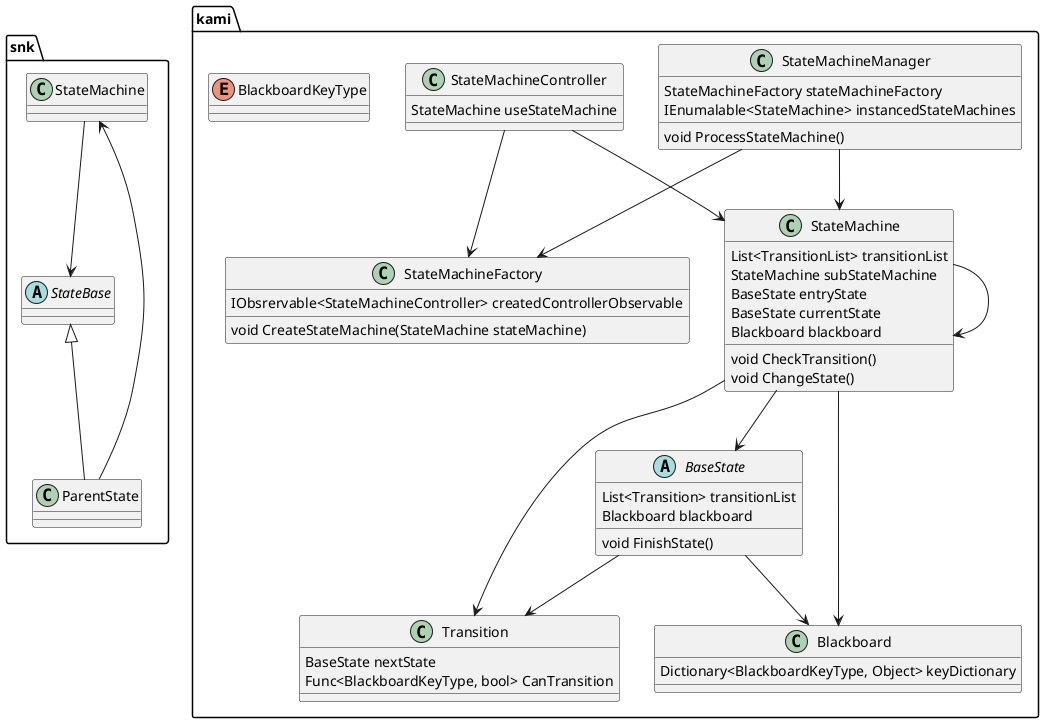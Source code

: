 @startuml StateMachine

namespace snk{
    class StateMachine
    abstract class StateBase
    class ParentState

    StateMachine-->StateBase
    StateBase<|--ParentState
    ParentState-->StateMachine
}

namespace kami{
    class StateMachineManager{
        StateMachineFactory stateMachineFactory
        IEnumalable<StateMachine> instancedStateMachines
        void ProcessStateMachine()
    }
    class StateMachineFactory{
        IObsrervable<StateMachineController> createdControllerObservable
        void CreateStateMachine(StateMachine stateMachine)
    }
    abstract class BaseState{
        List<Transition> transitionList
        Blackboard blackboard
        void FinishState()
    }
    class StateMachine{
        List<TransitionList> transitionList
        StateMachine subStateMachine
        BaseState entryState
        BaseState currentState
        Blackboard blackboard
        void CheckTransition()
        void ChangeState()
    }
    class StateMachineController{
        StateMachine useStateMachine
    }
    class Transition{
        BaseState nextState
        Func<BlackboardKeyType, bool> CanTransition
    }
    class Blackboard{
        Dictionary<BlackboardKeyType, Object> keyDictionary
    }
    enum BlackboardKeyType

    StateMachineManager-->StateMachineFactory
    StateMachineManager-->StateMachine
    StateMachineController-->StateMachineFactory

    StateMachineController-->StateMachine
    StateMachine-->StateMachine
    StateMachine-->BaseState
    StateMachine-->Transition
    StateMachine-->Blackboard
    BaseState-->Transition
    BaseState-->Blackboard
}

@enduml